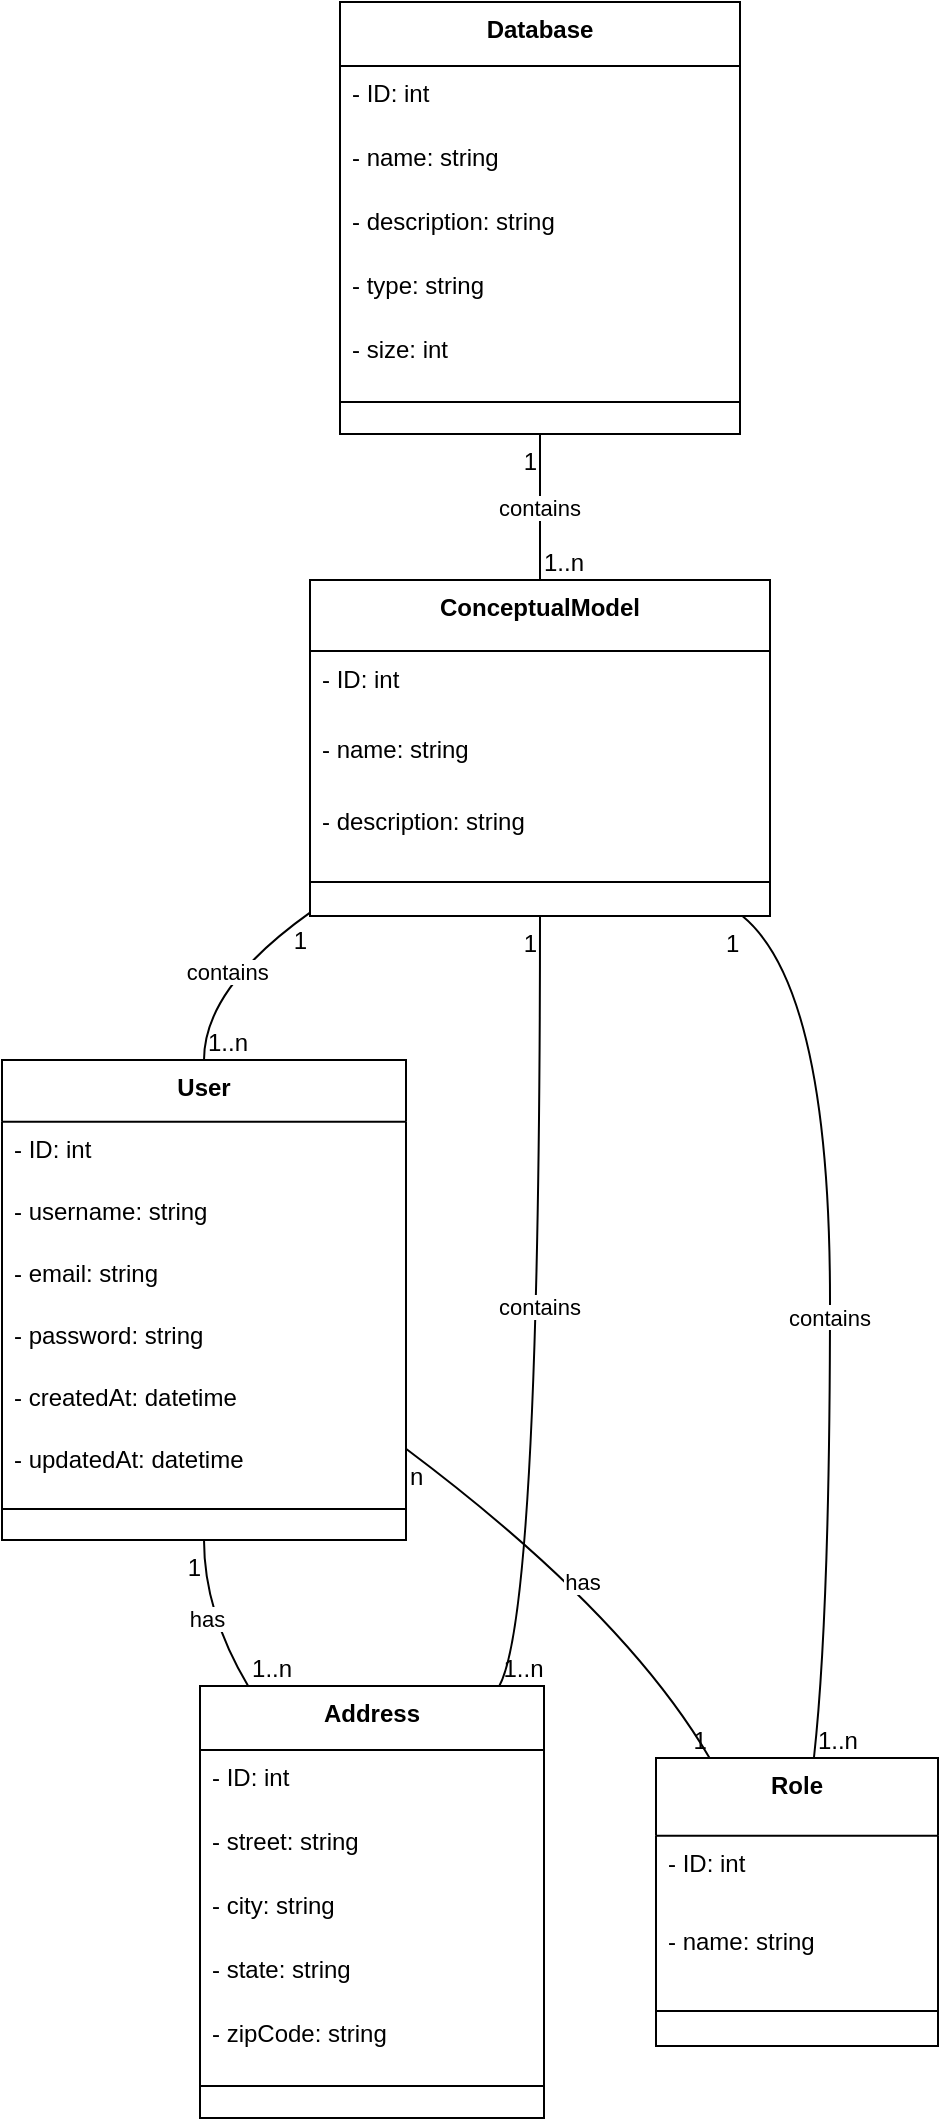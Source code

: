 <mxfile version="26.1.1">
  <diagram name="Page-1" id="7tX2rnqeisessXdW0TxS">
    <mxGraphModel>
      <root>
        <mxCell id="0" />
        <mxCell id="1" parent="0" />
        <mxCell id="2" value="User" style="swimlane;fontStyle=1;align=center;verticalAlign=top;childLayout=stackLayout;horizontal=1;startSize=30.933;horizontalStack=0;resizeParent=1;resizeParentMax=0;resizeLast=0;collapsible=0;marginBottom=0;" vertex="1" parent="1">
          <mxGeometry x="8" y="537" width="202" height="240" as="geometry" />
        </mxCell>
        <mxCell id="3" value="- ID: int" style="text;strokeColor=none;fillColor=none;align=left;verticalAlign=top;spacingLeft=4;spacingRight=4;overflow=hidden;rotatable=0;points=[[0,0.5],[1,0.5]];portConstraint=eastwest;" vertex="1" parent="2">
          <mxGeometry y="31" width="202" height="31" as="geometry" />
        </mxCell>
        <mxCell id="4" value="- username: string" style="text;strokeColor=none;fillColor=none;align=left;verticalAlign=top;spacingLeft=4;spacingRight=4;overflow=hidden;rotatable=0;points=[[0,0.5],[1,0.5]];portConstraint=eastwest;" vertex="1" parent="2">
          <mxGeometry y="62" width="202" height="31" as="geometry" />
        </mxCell>
        <mxCell id="5" value="- email: string" style="text;strokeColor=none;fillColor=none;align=left;verticalAlign=top;spacingLeft=4;spacingRight=4;overflow=hidden;rotatable=0;points=[[0,0.5],[1,0.5]];portConstraint=eastwest;" vertex="1" parent="2">
          <mxGeometry y="93" width="202" height="31" as="geometry" />
        </mxCell>
        <mxCell id="6" value="- password: string" style="text;strokeColor=none;fillColor=none;align=left;verticalAlign=top;spacingLeft=4;spacingRight=4;overflow=hidden;rotatable=0;points=[[0,0.5],[1,0.5]];portConstraint=eastwest;" vertex="1" parent="2">
          <mxGeometry y="124" width="202" height="31" as="geometry" />
        </mxCell>
        <mxCell id="7" value="- createdAt: datetime" style="text;strokeColor=none;fillColor=none;align=left;verticalAlign=top;spacingLeft=4;spacingRight=4;overflow=hidden;rotatable=0;points=[[0,0.5],[1,0.5]];portConstraint=eastwest;" vertex="1" parent="2">
          <mxGeometry y="155" width="202" height="31" as="geometry" />
        </mxCell>
        <mxCell id="8" value="- updatedAt: datetime" style="text;strokeColor=none;fillColor=none;align=left;verticalAlign=top;spacingLeft=4;spacingRight=4;overflow=hidden;rotatable=0;points=[[0,0.5],[1,0.5]];portConstraint=eastwest;" vertex="1" parent="2">
          <mxGeometry y="186" width="202" height="31" as="geometry" />
        </mxCell>
        <mxCell id="9" style="line;strokeWidth=1;fillColor=none;align=left;verticalAlign=middle;spacingTop=-1;spacingLeft=3;spacingRight=3;rotatable=0;labelPosition=right;points=[];portConstraint=eastwest;strokeColor=inherit;" vertex="1" parent="2">
          <mxGeometry y="217" width="202" height="15" as="geometry" />
        </mxCell>
        <mxCell id="10" value="Address" style="swimlane;fontStyle=1;align=center;verticalAlign=top;childLayout=stackLayout;horizontal=1;startSize=32;horizontalStack=0;resizeParent=1;resizeParentMax=0;resizeLast=0;collapsible=0;marginBottom=0;" vertex="1" parent="1">
          <mxGeometry x="107" y="850" width="172" height="216" as="geometry" />
        </mxCell>
        <mxCell id="11" value="- ID: int" style="text;strokeColor=none;fillColor=none;align=left;verticalAlign=top;spacingLeft=4;spacingRight=4;overflow=hidden;rotatable=0;points=[[0,0.5],[1,0.5]];portConstraint=eastwest;" vertex="1" parent="10">
          <mxGeometry y="32" width="172" height="32" as="geometry" />
        </mxCell>
        <mxCell id="12" value="- street: string" style="text;strokeColor=none;fillColor=none;align=left;verticalAlign=top;spacingLeft=4;spacingRight=4;overflow=hidden;rotatable=0;points=[[0,0.5],[1,0.5]];portConstraint=eastwest;" vertex="1" parent="10">
          <mxGeometry y="64" width="172" height="32" as="geometry" />
        </mxCell>
        <mxCell id="13" value="- city: string" style="text;strokeColor=none;fillColor=none;align=left;verticalAlign=top;spacingLeft=4;spacingRight=4;overflow=hidden;rotatable=0;points=[[0,0.5],[1,0.5]];portConstraint=eastwest;" vertex="1" parent="10">
          <mxGeometry y="96" width="172" height="32" as="geometry" />
        </mxCell>
        <mxCell id="14" value="- state: string" style="text;strokeColor=none;fillColor=none;align=left;verticalAlign=top;spacingLeft=4;spacingRight=4;overflow=hidden;rotatable=0;points=[[0,0.5],[1,0.5]];portConstraint=eastwest;" vertex="1" parent="10">
          <mxGeometry y="128" width="172" height="32" as="geometry" />
        </mxCell>
        <mxCell id="15" value="- zipCode: string" style="text;strokeColor=none;fillColor=none;align=left;verticalAlign=top;spacingLeft=4;spacingRight=4;overflow=hidden;rotatable=0;points=[[0,0.5],[1,0.5]];portConstraint=eastwest;" vertex="1" parent="10">
          <mxGeometry y="160" width="172" height="32" as="geometry" />
        </mxCell>
        <mxCell id="16" style="line;strokeWidth=1;fillColor=none;align=left;verticalAlign=middle;spacingTop=-1;spacingLeft=3;spacingRight=3;rotatable=0;labelPosition=right;points=[];portConstraint=eastwest;strokeColor=inherit;" vertex="1" parent="10">
          <mxGeometry y="192" width="172" height="16" as="geometry" />
        </mxCell>
        <mxCell id="17" value="Role" style="swimlane;fontStyle=1;align=center;verticalAlign=top;childLayout=stackLayout;horizontal=1;startSize=38.857;horizontalStack=0;resizeParent=1;resizeParentMax=0;resizeLast=0;collapsible=0;marginBottom=0;" vertex="1" parent="1">
          <mxGeometry x="335" y="886" width="141" height="144" as="geometry" />
        </mxCell>
        <mxCell id="18" value="- ID: int" style="text;strokeColor=none;fillColor=none;align=left;verticalAlign=top;spacingLeft=4;spacingRight=4;overflow=hidden;rotatable=0;points=[[0,0.5],[1,0.5]];portConstraint=eastwest;" vertex="1" parent="17">
          <mxGeometry y="39" width="141" height="39" as="geometry" />
        </mxCell>
        <mxCell id="19" value="- name: string" style="text;strokeColor=none;fillColor=none;align=left;verticalAlign=top;spacingLeft=4;spacingRight=4;overflow=hidden;rotatable=0;points=[[0,0.5],[1,0.5]];portConstraint=eastwest;" vertex="1" parent="17">
          <mxGeometry y="78" width="141" height="39" as="geometry" />
        </mxCell>
        <mxCell id="20" style="line;strokeWidth=1;fillColor=none;align=left;verticalAlign=middle;spacingTop=-1;spacingLeft=3;spacingRight=3;rotatable=0;labelPosition=right;points=[];portConstraint=eastwest;strokeColor=inherit;" vertex="1" parent="17">
          <mxGeometry y="117" width="141" height="19" as="geometry" />
        </mxCell>
        <mxCell id="21" value="ConceptualModel" style="swimlane;fontStyle=1;align=center;verticalAlign=top;childLayout=stackLayout;horizontal=1;startSize=35.556;horizontalStack=0;resizeParent=1;resizeParentMax=0;resizeLast=0;collapsible=0;marginBottom=0;" vertex="1" parent="1">
          <mxGeometry x="162" y="297" width="230" height="168" as="geometry" />
        </mxCell>
        <mxCell id="22" value="- ID: int" style="text;strokeColor=none;fillColor=none;align=left;verticalAlign=top;spacingLeft=4;spacingRight=4;overflow=hidden;rotatable=0;points=[[0,0.5],[1,0.5]];portConstraint=eastwest;" vertex="1" parent="21">
          <mxGeometry y="36" width="230" height="36" as="geometry" />
        </mxCell>
        <mxCell id="23" value="- name: string" style="text;strokeColor=none;fillColor=none;align=left;verticalAlign=top;spacingLeft=4;spacingRight=4;overflow=hidden;rotatable=0;points=[[0,0.5],[1,0.5]];portConstraint=eastwest;" vertex="1" parent="21">
          <mxGeometry y="71" width="230" height="36" as="geometry" />
        </mxCell>
        <mxCell id="24" value="- description: string" style="text;strokeColor=none;fillColor=none;align=left;verticalAlign=top;spacingLeft=4;spacingRight=4;overflow=hidden;rotatable=0;points=[[0,0.5],[1,0.5]];portConstraint=eastwest;" vertex="1" parent="21">
          <mxGeometry y="107" width="230" height="36" as="geometry" />
        </mxCell>
        <mxCell id="25" style="line;strokeWidth=1;fillColor=none;align=left;verticalAlign=middle;spacingTop=-1;spacingLeft=3;spacingRight=3;rotatable=0;labelPosition=right;points=[];portConstraint=eastwest;strokeColor=inherit;" vertex="1" parent="21">
          <mxGeometry y="142" width="230" height="18" as="geometry" />
        </mxCell>
        <mxCell id="26" value="Database" style="swimlane;fontStyle=1;align=center;verticalAlign=top;childLayout=stackLayout;horizontal=1;startSize=32;horizontalStack=0;resizeParent=1;resizeParentMax=0;resizeLast=0;collapsible=0;marginBottom=0;" vertex="1" parent="1">
          <mxGeometry x="177" y="8" width="200" height="216" as="geometry" />
        </mxCell>
        <mxCell id="27" value="- ID: int" style="text;strokeColor=none;fillColor=none;align=left;verticalAlign=top;spacingLeft=4;spacingRight=4;overflow=hidden;rotatable=0;points=[[0,0.5],[1,0.5]];portConstraint=eastwest;" vertex="1" parent="26">
          <mxGeometry y="32" width="200" height="32" as="geometry" />
        </mxCell>
        <mxCell id="28" value="- name: string" style="text;strokeColor=none;fillColor=none;align=left;verticalAlign=top;spacingLeft=4;spacingRight=4;overflow=hidden;rotatable=0;points=[[0,0.5],[1,0.5]];portConstraint=eastwest;" vertex="1" parent="26">
          <mxGeometry y="64" width="200" height="32" as="geometry" />
        </mxCell>
        <mxCell id="29" value="- description: string" style="text;strokeColor=none;fillColor=none;align=left;verticalAlign=top;spacingLeft=4;spacingRight=4;overflow=hidden;rotatable=0;points=[[0,0.5],[1,0.5]];portConstraint=eastwest;" vertex="1" parent="26">
          <mxGeometry y="96" width="200" height="32" as="geometry" />
        </mxCell>
        <mxCell id="30" value="- type: string" style="text;strokeColor=none;fillColor=none;align=left;verticalAlign=top;spacingLeft=4;spacingRight=4;overflow=hidden;rotatable=0;points=[[0,0.5],[1,0.5]];portConstraint=eastwest;" vertex="1" parent="26">
          <mxGeometry y="128" width="200" height="32" as="geometry" />
        </mxCell>
        <mxCell id="31" value="- size: int" style="text;strokeColor=none;fillColor=none;align=left;verticalAlign=top;spacingLeft=4;spacingRight=4;overflow=hidden;rotatable=0;points=[[0,0.5],[1,0.5]];portConstraint=eastwest;" vertex="1" parent="26">
          <mxGeometry y="160" width="200" height="32" as="geometry" />
        </mxCell>
        <mxCell id="32" style="line;strokeWidth=1;fillColor=none;align=left;verticalAlign=middle;spacingTop=-1;spacingLeft=3;spacingRight=3;rotatable=0;labelPosition=right;points=[];portConstraint=eastwest;strokeColor=inherit;" vertex="1" parent="26">
          <mxGeometry y="192" width="200" height="16" as="geometry" />
        </mxCell>
        <mxCell id="33" value="has" style="curved=1;startArrow=none;endArrow=none;exitX=0.5;exitY=1;entryX=0.14;entryY=0;" edge="1" parent="1" source="2" target="10">
          <mxGeometry relative="1" as="geometry">
            <Array as="points">
              <mxPoint x="109" y="813" />
            </Array>
          </mxGeometry>
        </mxCell>
        <mxCell id="34" value="1" style="edgeLabel;resizable=0;labelBackgroundColor=none;fontSize=12;align=right;verticalAlign=top;" vertex="1" parent="33">
          <mxGeometry x="-1" relative="1" as="geometry" />
        </mxCell>
        <mxCell id="35" value="1..n" style="edgeLabel;resizable=0;labelBackgroundColor=none;fontSize=12;align=left;verticalAlign=bottom;" vertex="1" parent="33">
          <mxGeometry x="1" relative="1" as="geometry" />
        </mxCell>
        <mxCell id="36" value="has" style="curved=1;startArrow=none;endArrow=none;exitX=1;exitY=0.81;entryX=0.19;entryY=0;" edge="1" parent="1" source="2" target="17">
          <mxGeometry relative="1" as="geometry">
            <Array as="points">
              <mxPoint x="319" y="813" />
            </Array>
          </mxGeometry>
        </mxCell>
        <mxCell id="37" value="n" style="edgeLabel;resizable=0;labelBackgroundColor=none;fontSize=12;align=left;verticalAlign=top;" vertex="1" parent="36">
          <mxGeometry x="-1" relative="1" as="geometry" />
        </mxCell>
        <mxCell id="38" value="1" style="edgeLabel;resizable=0;labelBackgroundColor=none;fontSize=12;align=right;verticalAlign=bottom;" vertex="1" parent="36">
          <mxGeometry x="1" relative="1" as="geometry" />
        </mxCell>
        <mxCell id="39" value="contains" style="curved=1;startArrow=none;endArrow=none;exitX=0;exitY=0.99;entryX=0.5;entryY=0;" edge="1" parent="1" source="21" target="2">
          <mxGeometry relative="1" as="geometry">
            <Array as="points">
              <mxPoint x="109" y="501" />
            </Array>
          </mxGeometry>
        </mxCell>
        <mxCell id="40" value="1" style="edgeLabel;resizable=0;labelBackgroundColor=none;fontSize=12;align=right;verticalAlign=top;" vertex="1" parent="39">
          <mxGeometry x="-1" relative="1" as="geometry" />
        </mxCell>
        <mxCell id="41" value="1..n" style="edgeLabel;resizable=0;labelBackgroundColor=none;fontSize=12;align=left;verticalAlign=bottom;" vertex="1" parent="39">
          <mxGeometry x="1" relative="1" as="geometry" />
        </mxCell>
        <mxCell id="42" value="contains" style="curved=1;startArrow=none;endArrow=none;exitX=0.5;exitY=1;entryX=0.87;entryY=0;" edge="1" parent="1" source="21" target="10">
          <mxGeometry relative="1" as="geometry">
            <Array as="points">
              <mxPoint x="277" y="813" />
            </Array>
          </mxGeometry>
        </mxCell>
        <mxCell id="43" value="1" style="edgeLabel;resizable=0;labelBackgroundColor=none;fontSize=12;align=right;verticalAlign=top;" vertex="1" parent="42">
          <mxGeometry x="-1" relative="1" as="geometry" />
        </mxCell>
        <mxCell id="44" value="1..n" style="edgeLabel;resizable=0;labelBackgroundColor=none;fontSize=12;align=left;verticalAlign=bottom;" vertex="1" parent="42">
          <mxGeometry x="1" relative="1" as="geometry" />
        </mxCell>
        <mxCell id="45" value="contains" style="curved=1;startArrow=none;endArrow=none;exitX=0.94;exitY=1;entryX=0.56;entryY=0;" edge="1" parent="1" source="21" target="17">
          <mxGeometry relative="1" as="geometry">
            <Array as="points">
              <mxPoint x="422" y="501" />
              <mxPoint x="422" y="813" />
            </Array>
          </mxGeometry>
        </mxCell>
        <mxCell id="46" value="1" style="edgeLabel;resizable=0;labelBackgroundColor=none;fontSize=12;align=right;verticalAlign=top;" vertex="1" parent="45">
          <mxGeometry x="-1" relative="1" as="geometry" />
        </mxCell>
        <mxCell id="47" value="1..n" style="edgeLabel;resizable=0;labelBackgroundColor=none;fontSize=12;align=left;verticalAlign=bottom;" vertex="1" parent="45">
          <mxGeometry x="1" relative="1" as="geometry" />
        </mxCell>
        <mxCell id="48" value="contains" style="curved=1;startArrow=none;endArrow=none;exitX=0.5;exitY=1;entryX=0.5;entryY=0;" edge="1" parent="1" source="26" target="21">
          <mxGeometry relative="1" as="geometry">
            <Array as="points" />
          </mxGeometry>
        </mxCell>
        <mxCell id="49" value="1" style="edgeLabel;resizable=0;labelBackgroundColor=none;fontSize=12;align=right;verticalAlign=top;" vertex="1" parent="48">
          <mxGeometry x="-1" relative="1" as="geometry" />
        </mxCell>
        <mxCell id="50" value="1..n" style="edgeLabel;resizable=0;labelBackgroundColor=none;fontSize=12;align=left;verticalAlign=bottom;" vertex="1" parent="48">
          <mxGeometry x="1" relative="1" as="geometry" />
        </mxCell>
      </root>
    </mxGraphModel>
  </diagram>
</mxfile>
